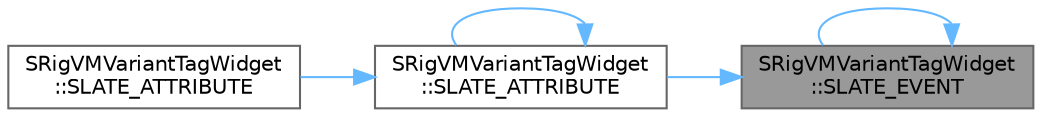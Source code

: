 digraph "SRigVMVariantTagWidget::SLATE_EVENT"
{
 // INTERACTIVE_SVG=YES
 // LATEX_PDF_SIZE
  bgcolor="transparent";
  edge [fontname=Helvetica,fontsize=10,labelfontname=Helvetica,labelfontsize=10];
  node [fontname=Helvetica,fontsize=10,shape=box,height=0.2,width=0.4];
  rankdir="RL";
  Node1 [id="Node000001",label="SRigVMVariantTagWidget\l::SLATE_EVENT",height=0.2,width=0.4,color="gray40", fillcolor="grey60", style="filled", fontcolor="black",tooltip=" "];
  Node1 -> Node2 [id="edge1_Node000001_Node000002",dir="back",color="steelblue1",style="solid",tooltip=" "];
  Node2 [id="Node000002",label="SRigVMVariantTagWidget\l::SLATE_ATTRIBUTE",height=0.2,width=0.4,color="grey40", fillcolor="white", style="filled",URL="$dc/d50/classSRigVMVariantTagWidget.html#afd91ee9f1a755853990ae231db91d0e8",tooltip=" "];
  Node2 -> Node2 [id="edge2_Node000002_Node000002",dir="back",color="steelblue1",style="solid",tooltip=" "];
  Node2 -> Node3 [id="edge3_Node000002_Node000003",dir="back",color="steelblue1",style="solid",tooltip=" "];
  Node3 [id="Node000003",label="SRigVMVariantTagWidget\l::SLATE_ATTRIBUTE",height=0.2,width=0.4,color="grey40", fillcolor="white", style="filled",URL="$dc/d50/classSRigVMVariantTagWidget.html#a3fa019a23c2b37e6051ba1422b6c39a0",tooltip=" "];
  Node1 -> Node1 [id="edge4_Node000001_Node000001",dir="back",color="steelblue1",style="solid",tooltip=" "];
}
